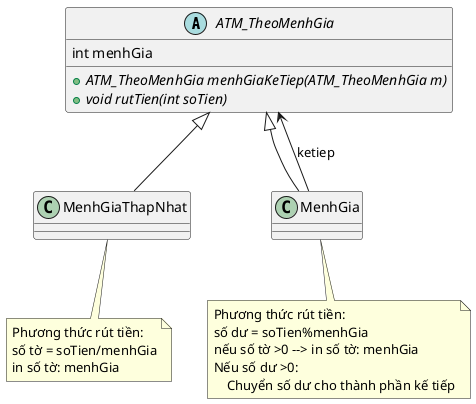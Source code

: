 @startuml
'https://plantuml.com/sequence-diagram
abstract class ATM_TheoMenhGia
class MenhGiaThapNhat
class MenhGia

abstract class ATM_TheoMenhGia {
    int menhGia
    +{abstract} ATM_TheoMenhGia menhGiaKeTiep(ATM_TheoMenhGia m)
    +{abstract} void rutTien(int soTien)
}
ATM_TheoMenhGia <|-- MenhGia
ATM_TheoMenhGia <|-- MenhGiaThapNhat
MenhGia --> ATM_TheoMenhGia:ketiep

note bottom of MenhGiaThapNhat
    Phương thức rút tiền:
    số tờ = soTien/menhGia
    in số tờ: menhGia
end note

note bottom of MenhGia
    Phương thức rút tiền:
    số dư = soTien%menhGia
    nếu số tờ >0 --> in số tờ: menhGia
    Nếu số dư >0:
        Chuyển số dư cho thành phần kế tiếp
end note
@enduml